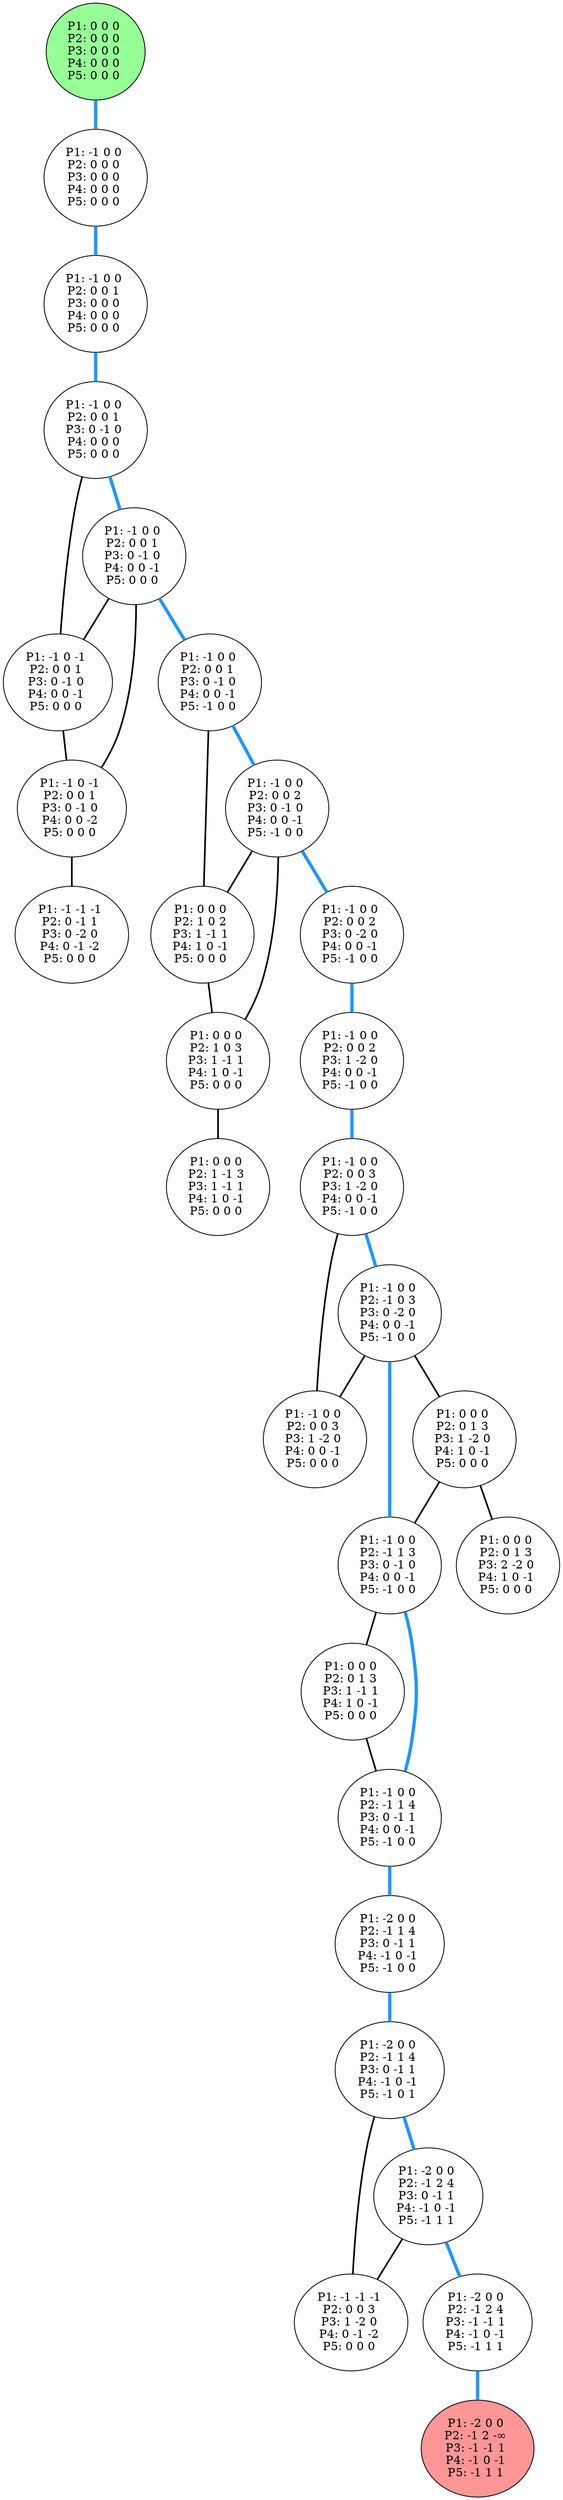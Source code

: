 graph G {
color = "black"
0 [label = "P1: 0 0 0 
P2: 0 0 0 
P3: 0 0 0 
P4: 0 0 0 
P5: 0 0 0 
",  style="filled", fillcolor = "#96FF96"];
1 [label = "P1: -1 0 0 
P2: 0 0 0 
P3: 0 0 0 
P4: 0 0 0 
P5: 0 0 0 
"];
2 [label = "P1: -1 0 0 
P2: 0 0 1 
P3: 0 0 0 
P4: 0 0 0 
P5: 0 0 0 
"];
3 [label = "P1: -1 0 0 
P2: 0 0 1 
P3: 0 -1 0 
P4: 0 0 0 
P5: 0 0 0 
"];
4 [label = "P1: -1 0 0 
P2: 0 0 1 
P3: 0 -1 0 
P4: 0 0 -1 
P5: 0 0 0 
"];
5 [label = "P1: -1 0 -1 
P2: 0 0 1 
P3: 0 -1 0 
P4: 0 0 -1 
P5: 0 0 0 
"];
6 [label = "P1: -1 0 -1 
P2: 0 0 1 
P3: 0 -1 0 
P4: 0 0 -2 
P5: 0 0 0 
"];
7 [label = "P1: -1 0 0 
P2: 0 0 1 
P3: 0 -1 0 
P4: 0 0 -1 
P5: -1 0 0 
"];
8 [label = "P1: -1 -1 -1 
P2: 0 -1 1 
P3: 0 -2 0 
P4: 0 -1 -2 
P5: 0 0 0 
"];
9 [label = "P1: -1 0 0 
P2: 0 0 2 
P3: 0 -1 0 
P4: 0 0 -1 
P5: -1 0 0 
"];
10 [label = "P1: 0 0 0 
P2: 1 0 2 
P3: 1 -1 1 
P4: 1 0 -1 
P5: 0 0 0 
"];
11 [label = "P1: -1 0 0 
P2: 0 0 2 
P3: 0 -2 0 
P4: 0 0 -1 
P5: -1 0 0 
"];
12 [label = "P1: 0 0 0 
P2: 1 0 3 
P3: 1 -1 1 
P4: 1 0 -1 
P5: 0 0 0 
"];
13 [label = "P1: -1 0 0 
P2: 0 0 2 
P3: 1 -2 0 
P4: 0 0 -1 
P5: -1 0 0 
"];
14 [label = "P1: 0 0 0 
P2: 1 -1 3 
P3: 1 -1 1 
P4: 1 0 -1 
P5: 0 0 0 
"];
15 [label = "P1: -1 0 0 
P2: 0 0 3 
P3: 1 -2 0 
P4: 0 0 -1 
P5: -1 0 0 
"];
16 [label = "P1: -1 0 0 
P2: -1 0 3 
P3: 0 -2 0 
P4: 0 0 -1 
P5: -1 0 0 
"];
17 [label = "P1: -1 0 0 
P2: 0 0 3 
P3: 1 -2 0 
P4: 0 0 -1 
P5: 0 0 0 
"];
18 [label = "P1: 0 0 0 
P2: 0 1 3 
P3: 1 -2 0 
P4: 1 0 -1 
P5: 0 0 0 
"];
19 [label = "P1: -1 0 0 
P2: -1 1 3 
P3: 0 -1 0 
P4: 0 0 -1 
P5: -1 0 0 
"];
20 [label = "P1: 0 0 0 
P2: 0 1 3 
P3: 2 -2 0 
P4: 1 0 -1 
P5: 0 0 0 
"];
21 [label = "P1: 0 0 0 
P2: 0 1 3 
P3: 1 -1 1 
P4: 1 0 -1 
P5: 0 0 0 
"];
22 [label = "P1: -1 0 0 
P2: -1 1 4 
P3: 0 -1 1 
P4: 0 0 -1 
P5: -1 0 0 
"];
23 [label = "P1: -2 0 0 
P2: -1 1 4 
P3: 0 -1 1 
P4: -1 0 -1 
P5: -1 0 0 
"];
24 [label = "P1: -2 0 0 
P2: -1 1 4 
P3: 0 -1 1 
P4: -1 0 -1 
P5: -1 0 1 
"];
25 [label = "P1: -2 0 0 
P2: -1 2 4 
P3: 0 -1 1 
P4: -1 0 -1 
P5: -1 1 1 
"];
26 [label = "P1: -1 -1 -1 
P2: 0 0 3 
P3: 1 -2 0 
P4: 0 -1 -2 
P5: 0 0 0 
"];
27 [label = "P1: -2 0 0 
P2: -1 2 4 
P3: -1 -1 1 
P4: -1 0 -1 
P5: -1 1 1 
"];
2727 [label = "P1: -2 0 0 
P2: -1 2 -∞ 
P3: -1 -1 1 
P4: -1 0 -1 
P5: -1 1 1 
",  style="filled", fillcolor = "#FF9696"];
edge [style=bold];
0 -- 1 [color="#1E96FF", penwidth=4.0];

1 -- 2 [color="#1E96FF", penwidth=4.0];

2 -- 3 [color="#1E96FF", penwidth=4.0];

3 -- 4 [color="#1E96FF", penwidth=4.0];
3 -- 5 [color=black];

4 -- 5 [color=black];
4 -- 6 [color=black];
4 -- 7 [color="#1E96FF", penwidth=4.0];

5 -- 6 [color=black];

6 -- 8 [color=black];

7 -- 9 [color="#1E96FF", penwidth=4.0];
7 -- 10 [color=black];


9 -- 11 [color="#1E96FF", penwidth=4.0];
9 -- 10 [color=black];
9 -- 12 [color=black];

10 -- 12 [color=black];

11 -- 13 [color="#1E96FF", penwidth=4.0];

12 -- 14 [color=black];

13 -- 15 [color="#1E96FF", penwidth=4.0];


15 -- 16 [color="#1E96FF", penwidth=4.0];
15 -- 17 [color=black];

16 -- 18 [color=black];
16 -- 19 [color="#1E96FF", penwidth=4.0];
16 -- 17 [color=black];


18 -- 20 [color=black];
18 -- 19 [color=black];

19 -- 21 [color=black];
19 -- 22 [color="#1E96FF", penwidth=4.0];


21 -- 22 [color=black];

22 -- 23 [color="#1E96FF", penwidth=4.0];

23 -- 24 [color="#1E96FF", penwidth=4.0];

24 -- 25 [color="#1E96FF", penwidth=4.0];
24 -- 26 [color=black];

25 -- 26 [color=black];
25 -- 27 [color="#1E96FF", penwidth=4.0];



27 -- 2727 [color="#1E96FF", penwidth=4.0];
}
